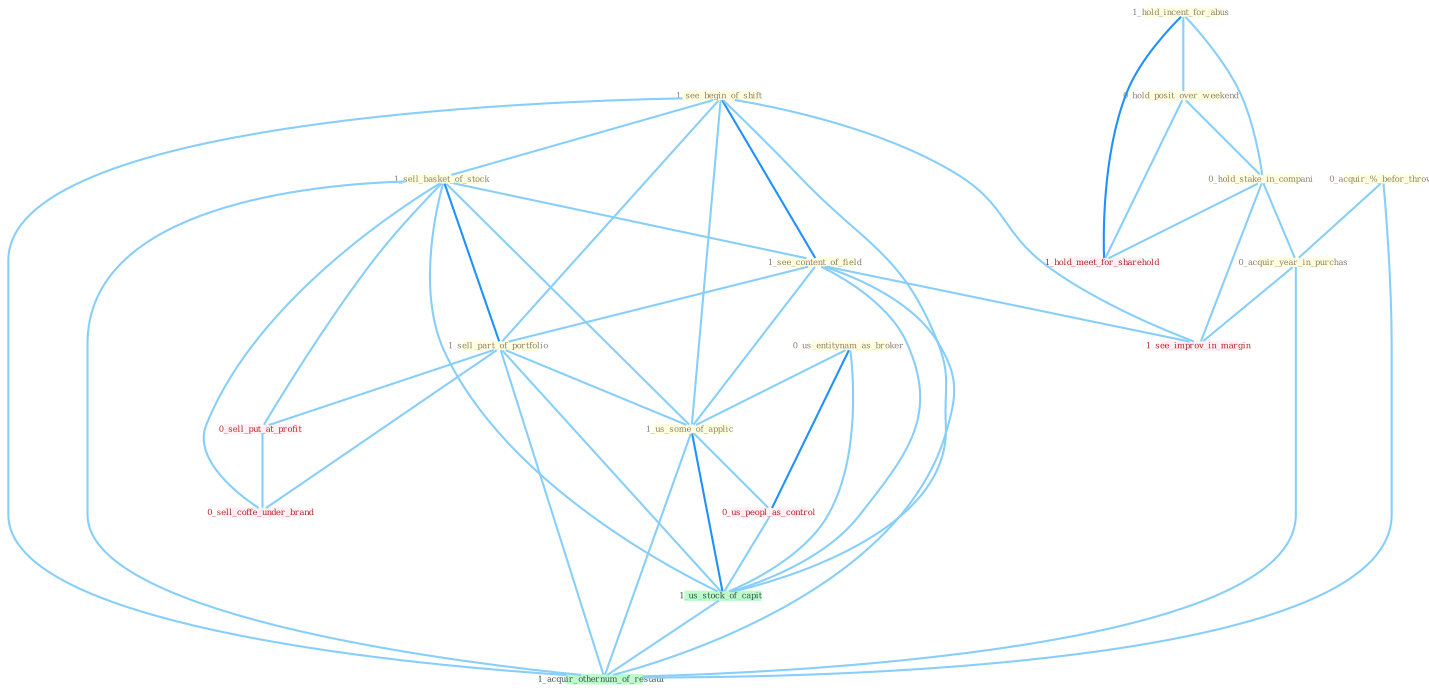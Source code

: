 Graph G{ 
    node
    [shape=polygon,style=filled,width=.5,height=.06,color="#BDFCC9",fixedsize=true,fontsize=4,
    fontcolor="#2f4f4f"];
    {node
    [color="#ffffe0", fontcolor="#8b7d6b"] "1_hold_incent_for_abus " "1_see_begin_of_shift " "0_hold_posit_over_weekend " "0_acquir_%_befor_throw " "1_sell_basket_of_stock " "0_us_entitynam_as_broker " "0_hold_stake_in_compani " "1_see_content_of_field " "1_sell_part_of_portfolio " "1_us_some_of_applic " "0_acquir_year_in_purchas "}
{node [color="#fff0f5", fontcolor="#b22222"] "0_us_peopl_as_control " "0_sell_put_at_profit " "1_see_improv_in_margin " "0_sell_coffe_under_brand " "1_hold_meet_for_sharehold "}
edge [color="#B0E2FF"];

	"1_hold_incent_for_abus " -- "0_hold_posit_over_weekend " [w="1", color="#87cefa" ];
	"1_hold_incent_for_abus " -- "0_hold_stake_in_compani " [w="1", color="#87cefa" ];
	"1_hold_incent_for_abus " -- "1_hold_meet_for_sharehold " [w="2", color="#1e90ff" , len=0.8];
	"1_see_begin_of_shift " -- "1_sell_basket_of_stock " [w="1", color="#87cefa" ];
	"1_see_begin_of_shift " -- "1_see_content_of_field " [w="2", color="#1e90ff" , len=0.8];
	"1_see_begin_of_shift " -- "1_sell_part_of_portfolio " [w="1", color="#87cefa" ];
	"1_see_begin_of_shift " -- "1_us_some_of_applic " [w="1", color="#87cefa" ];
	"1_see_begin_of_shift " -- "1_us_stock_of_capit " [w="1", color="#87cefa" ];
	"1_see_begin_of_shift " -- "1_see_improv_in_margin " [w="1", color="#87cefa" ];
	"1_see_begin_of_shift " -- "1_acquir_othernum_of_restaur " [w="1", color="#87cefa" ];
	"0_hold_posit_over_weekend " -- "0_hold_stake_in_compani " [w="1", color="#87cefa" ];
	"0_hold_posit_over_weekend " -- "1_hold_meet_for_sharehold " [w="1", color="#87cefa" ];
	"0_acquir_%_befor_throw " -- "0_acquir_year_in_purchas " [w="1", color="#87cefa" ];
	"0_acquir_%_befor_throw " -- "1_acquir_othernum_of_restaur " [w="1", color="#87cefa" ];
	"1_sell_basket_of_stock " -- "1_see_content_of_field " [w="1", color="#87cefa" ];
	"1_sell_basket_of_stock " -- "1_sell_part_of_portfolio " [w="2", color="#1e90ff" , len=0.8];
	"1_sell_basket_of_stock " -- "1_us_some_of_applic " [w="1", color="#87cefa" ];
	"1_sell_basket_of_stock " -- "0_sell_put_at_profit " [w="1", color="#87cefa" ];
	"1_sell_basket_of_stock " -- "1_us_stock_of_capit " [w="1", color="#87cefa" ];
	"1_sell_basket_of_stock " -- "0_sell_coffe_under_brand " [w="1", color="#87cefa" ];
	"1_sell_basket_of_stock " -- "1_acquir_othernum_of_restaur " [w="1", color="#87cefa" ];
	"0_us_entitynam_as_broker " -- "1_us_some_of_applic " [w="1", color="#87cefa" ];
	"0_us_entitynam_as_broker " -- "0_us_peopl_as_control " [w="2", color="#1e90ff" , len=0.8];
	"0_us_entitynam_as_broker " -- "1_us_stock_of_capit " [w="1", color="#87cefa" ];
	"0_hold_stake_in_compani " -- "0_acquir_year_in_purchas " [w="1", color="#87cefa" ];
	"0_hold_stake_in_compani " -- "1_see_improv_in_margin " [w="1", color="#87cefa" ];
	"0_hold_stake_in_compani " -- "1_hold_meet_for_sharehold " [w="1", color="#87cefa" ];
	"1_see_content_of_field " -- "1_sell_part_of_portfolio " [w="1", color="#87cefa" ];
	"1_see_content_of_field " -- "1_us_some_of_applic " [w="1", color="#87cefa" ];
	"1_see_content_of_field " -- "1_us_stock_of_capit " [w="1", color="#87cefa" ];
	"1_see_content_of_field " -- "1_see_improv_in_margin " [w="1", color="#87cefa" ];
	"1_see_content_of_field " -- "1_acquir_othernum_of_restaur " [w="1", color="#87cefa" ];
	"1_sell_part_of_portfolio " -- "1_us_some_of_applic " [w="1", color="#87cefa" ];
	"1_sell_part_of_portfolio " -- "0_sell_put_at_profit " [w="1", color="#87cefa" ];
	"1_sell_part_of_portfolio " -- "1_us_stock_of_capit " [w="1", color="#87cefa" ];
	"1_sell_part_of_portfolio " -- "0_sell_coffe_under_brand " [w="1", color="#87cefa" ];
	"1_sell_part_of_portfolio " -- "1_acquir_othernum_of_restaur " [w="1", color="#87cefa" ];
	"1_us_some_of_applic " -- "0_us_peopl_as_control " [w="1", color="#87cefa" ];
	"1_us_some_of_applic " -- "1_us_stock_of_capit " [w="2", color="#1e90ff" , len=0.8];
	"1_us_some_of_applic " -- "1_acquir_othernum_of_restaur " [w="1", color="#87cefa" ];
	"0_acquir_year_in_purchas " -- "1_see_improv_in_margin " [w="1", color="#87cefa" ];
	"0_acquir_year_in_purchas " -- "1_acquir_othernum_of_restaur " [w="1", color="#87cefa" ];
	"0_us_peopl_as_control " -- "1_us_stock_of_capit " [w="1", color="#87cefa" ];
	"0_sell_put_at_profit " -- "0_sell_coffe_under_brand " [w="1", color="#87cefa" ];
	"1_us_stock_of_capit " -- "1_acquir_othernum_of_restaur " [w="1", color="#87cefa" ];
}